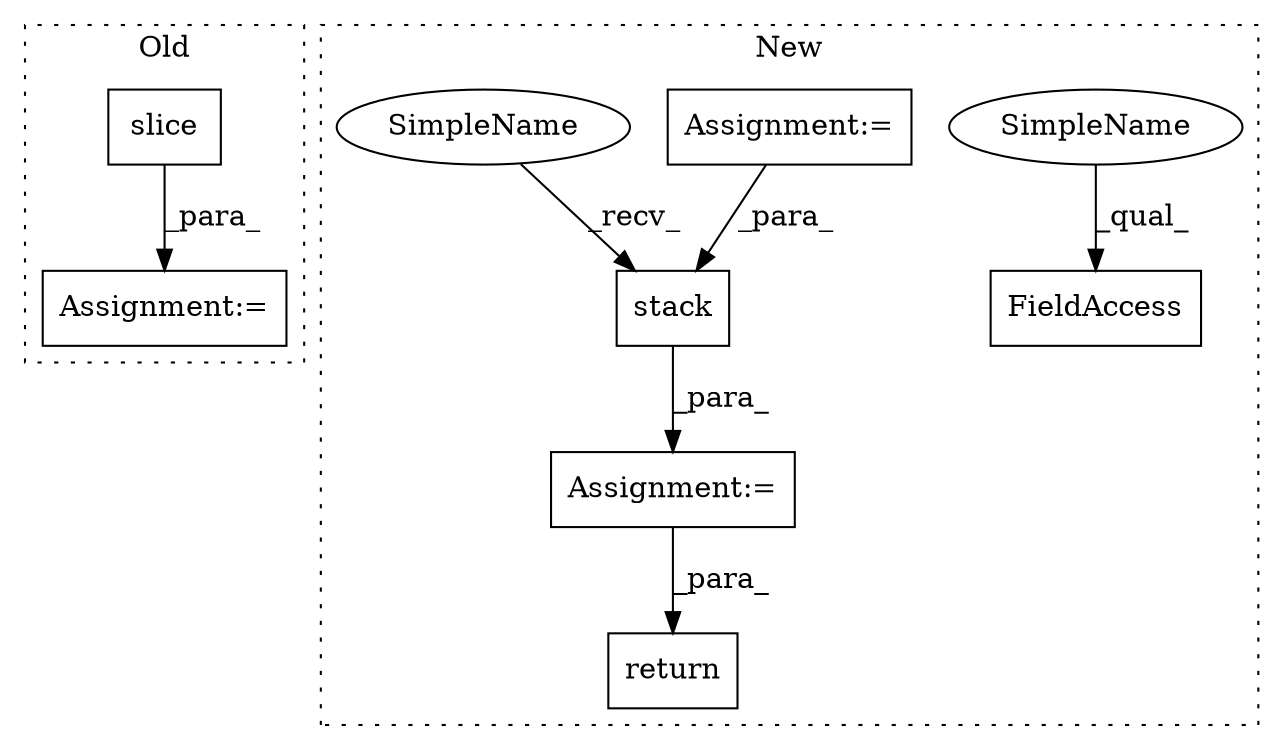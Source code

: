 digraph G {
subgraph cluster0 {
1 [label="slice" a="32" s="2130,2162" l="6,1" shape="box"];
4 [label="Assignment:=" a="7" s="2118" l="1" shape="box"];
label = "Old";
style="dotted";
}
subgraph cluster1 {
2 [label="stack" a="32" s="1369,1430" l="6,1" shape="box"];
3 [label="Assignment:=" a="7" s="1444" l="1" shape="box"];
5 [label="FieldAccess" a="22" s="1521" l="16" shape="box"];
6 [label="Assignment:=" a="7" s="717" l="12" shape="box"];
7 [label="return" a="41" s="1591" l="7" shape="box"];
8 [label="SimpleName" a="42" s="1521" l="10" shape="ellipse"];
9 [label="SimpleName" a="42" s="1358" l="10" shape="ellipse"];
label = "New";
style="dotted";
}
1 -> 4 [label="_para_"];
2 -> 3 [label="_para_"];
3 -> 7 [label="_para_"];
6 -> 2 [label="_para_"];
8 -> 5 [label="_qual_"];
9 -> 2 [label="_recv_"];
}